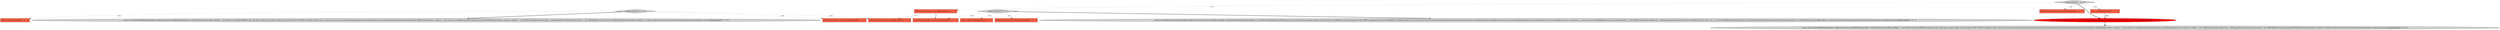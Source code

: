 digraph {
6 [style = filled, label = "Object table@@@2@@@['0', '1', '0']", fillcolor = tomato, shape = box image = "AAA0AAABBB2BBB"];
15 [style = filled, label = "ExasolTableUniqueKey constraint@@@2@@@['0', '0', '1']", fillcolor = tomato, shape = box image = "AAA0AAABBB3BBB"];
0 [style = filled, label = "DB2TableUniqueKey primaryKey@@@2@@@['1', '0', '0']", fillcolor = tomato, shape = box image = "AAA0AAABBB1BBB"];
11 [style = filled, label = "Object container@@@2@@@['0', '0', '1']", fillcolor = tomato, shape = box image = "AAA0AAABBB3BBB"];
3 [style = filled, label = "configureObject['1', '0', '0']", fillcolor = lightgray, shape = diamond image = "AAA0AAABBB1BBB"];
5 [style = filled, label = "return new UITask<DB2TableUniqueKey>(){@Override protected DB2TableUniqueKey runTask(){EditConstraintPage editPage = new EditConstraintPage(DB2Messages.edit_db2_constraint_manager_dialog_title,constraint,CONS_TYPES)if (!editPage.edit()) {return null}constraint.setConstraintType(editPage.getConstraintType())constraint.setName(editPage.getConstraintName())List<DB2TableKeyColumn> columns = new ArrayList<>(editPage.getSelectedAttributes().size())DB2TableKeyColumn columnint colIndex = 1for (DBSEntityAttribute tableColumn : editPage.getSelectedAttributes()){column = new DB2TableKeyColumn(constraint,(DB2TableColumn)tableColumn,colIndex++)columns.add(column)}constraint.setColumns(columns)return constraint}}.execute()@@@4@@@['1', '0', '0']", fillcolor = lightgray, shape = ellipse image = "AAA0AAABBB1BBB"];
9 [style = filled, label = "DBRProgressMonitor monitor@@@2@@@['0', '1', '0']", fillcolor = tomato, shape = box image = "AAA1AAABBB2BBB"];
12 [style = filled, label = "DBRProgressMonitor monitor@@@2@@@['0', '0', '1']", fillcolor = tomato, shape = box image = "AAA0AAABBB3BBB"];
14 [style = filled, label = "configureObject['0', '0', '1']", fillcolor = lightgray, shape = diamond image = "AAA0AAABBB3BBB"];
10 [style = filled, label = "configureObject['0', '1', '0']", fillcolor = lightgray, shape = diamond image = "AAA0AAABBB2BBB"];
8 [style = filled, label = "return new UITask<DB2TableUniqueKey>(){@Override protected DB2TableUniqueKey runTask(){EditConstraintPage editPage = new EditConstraintPage(DB2Messages.edit_db2_constraint_manager_dialog_title,constraint,CONS_TYPES)if (!editPage.edit()) {return null}constraint.setConstraintType(editPage.getConstraintType())constraint.setName(editPage.getConstraintName())List<DB2TableKeyColumn> columns = new ArrayList<>(editPage.getSelectedAttributes().size())DB2TableKeyColumn columnint colIndex = 1for (DBSEntityAttribute tableColumn : editPage.getSelectedAttributes()){column = new DB2TableKeyColumn(constraint,(DB2TableColumn)tableColumn,colIndex++)columns.add(column)}constraint.setColumns(columns)return constraint}}.execute()@@@3@@@['0', '1', '0']", fillcolor = lightgray, shape = ellipse image = "AAA0AAABBB2BBB"];
1 [style = filled, label = "DB2TableUniqueKey constraint = new DB2TableUniqueKey((DB2Table)table,DBSEntityConstraintType.UNIQUE_KEY)@@@3@@@['1', '0', '0']", fillcolor = red, shape = ellipse image = "AAA1AAABBB1BBB"];
7 [style = filled, label = "DB2TableUniqueKey constraint@@@2@@@['0', '1', '0']", fillcolor = tomato, shape = box image = "AAA0AAABBB2BBB"];
13 [style = filled, label = "return new UITask<ExasolTableUniqueKey>(){@Override protected ExasolTableUniqueKey runTask(){EditConstraintPage editPage = new EditConstraintPage(ExasolMessages.edit_exasol_constraint_manager_dialog_title,constraint,new DBSEntityConstraintType((((edu.fdu.CPPDG.tinypdg.pe.ExpressionInfo@df3db)if (!editPage.edit()) {return null}constraint.setConstraintType(editPage.getConstraintType())constraint.setEnabled(editPage.isEnableConstraint())constraint.setName(editPage.getConstraintName())List<ExasolTableKeyColumn> constColumns = new ArrayList<ExasolTableKeyColumn>()int ordinalPosition = 0for (DBSEntityAttribute tableColumn : editPage.getSelectedAttributes()){ExasolTableKeyColumn coltry {col = new ExasolTableKeyColumn(constraint,constraint.getTable().getAttribute(monitor,tableColumn.getName()),++ordinalPosition)}catch (DBException e) constColumns.add(col)}constraint.setColumns(constColumns)return constraint}}.execute()@@@3@@@['0', '0', '1']", fillcolor = lightgray, shape = ellipse image = "AAA0AAABBB3BBB"];
4 [style = filled, label = "DBRProgressMonitor monitor@@@2@@@['1', '0', '0']", fillcolor = tomato, shape = box image = "AAA1AAABBB1BBB"];
2 [style = filled, label = "Object table@@@2@@@['1', '0', '0']", fillcolor = tomato, shape = box image = "AAA0AAABBB1BBB"];
1->5 [style = bold, label=""];
3->4 [style = dotted, label="true"];
14->11 [style = dotted, label="true"];
14->15 [style = dotted, label="true"];
4->9 [style = dashed, label="0"];
10->6 [style = dotted, label="true"];
14->13 [style = bold, label=""];
10->8 [style = bold, label=""];
3->1 [style = bold, label=""];
14->12 [style = dotted, label="true"];
10->9 [style = dotted, label="true"];
4->15 [style = dashed, label="0"];
10->7 [style = dotted, label="true"];
2->1 [style = solid, label="table"];
3->2 [style = dotted, label="true"];
3->0 [style = dotted, label="true"];
}

